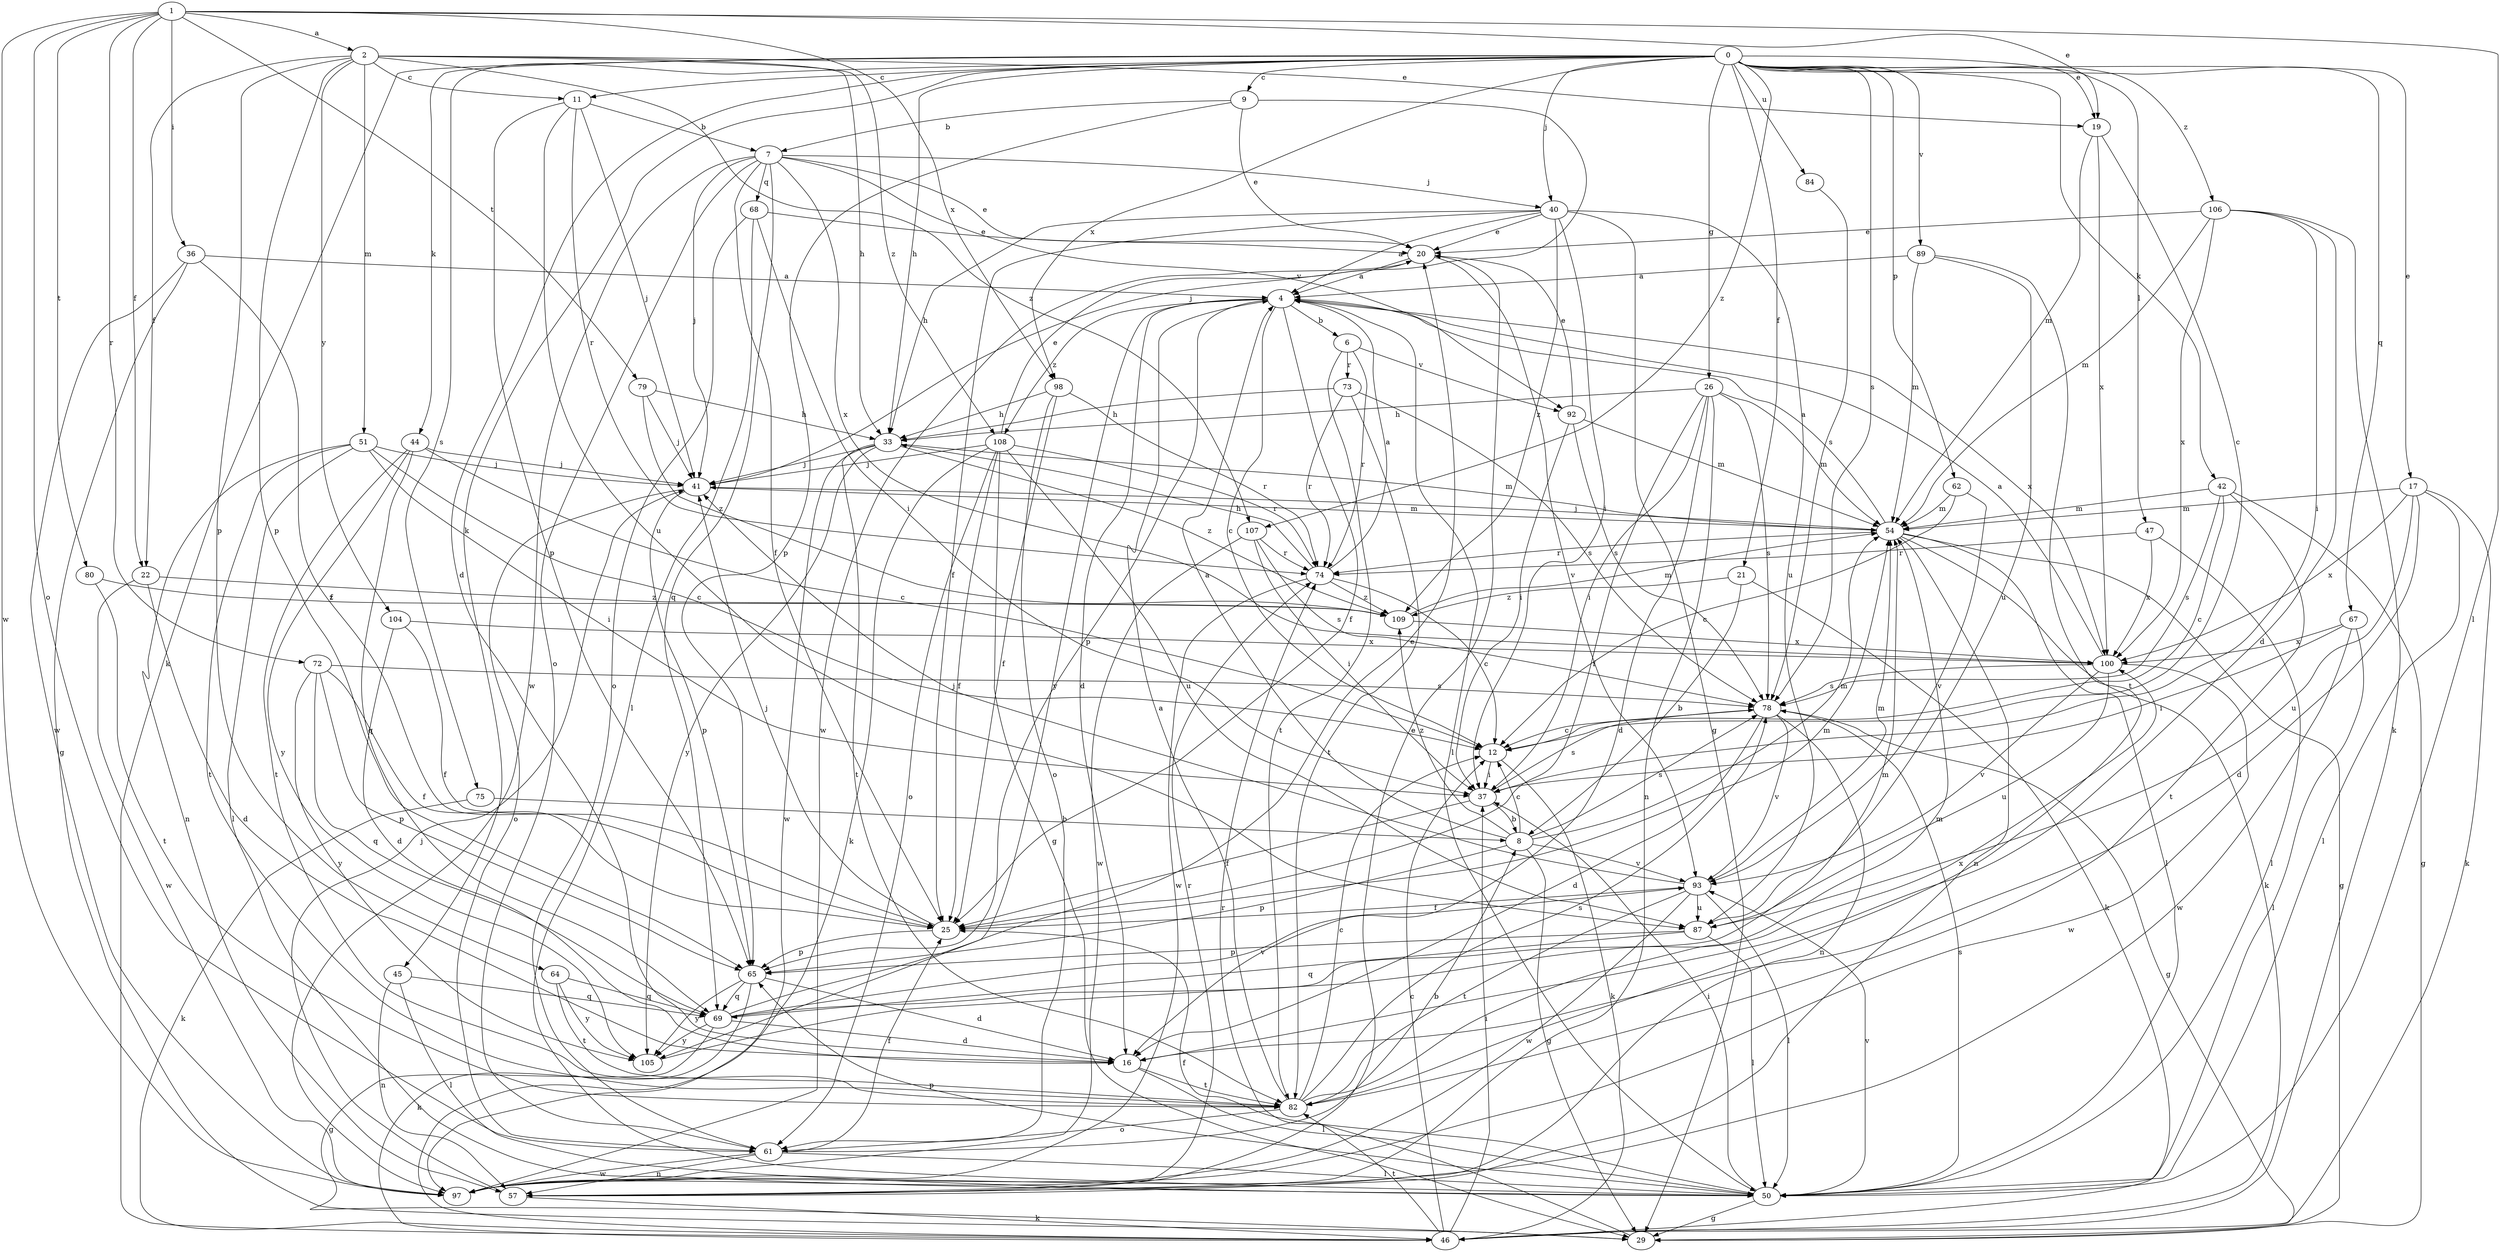 strict digraph  {
0;
1;
2;
4;
6;
7;
8;
9;
11;
12;
16;
17;
19;
20;
21;
22;
25;
26;
29;
33;
36;
37;
40;
41;
42;
44;
45;
46;
47;
50;
51;
54;
57;
61;
62;
64;
65;
67;
68;
69;
72;
73;
74;
75;
78;
79;
80;
82;
84;
87;
89;
92;
93;
97;
98;
100;
104;
105;
106;
107;
108;
109;
0 -> 9  [label=c];
0 -> 11  [label=c];
0 -> 16  [label=d];
0 -> 17  [label=e];
0 -> 19  [label=e];
0 -> 21  [label=f];
0 -> 26  [label=g];
0 -> 33  [label=h];
0 -> 40  [label=j];
0 -> 42  [label=k];
0 -> 44  [label=k];
0 -> 45  [label=k];
0 -> 46  [label=k];
0 -> 47  [label=l];
0 -> 62  [label=p];
0 -> 67  [label=q];
0 -> 75  [label=s];
0 -> 78  [label=s];
0 -> 84  [label=u];
0 -> 89  [label=v];
0 -> 98  [label=x];
0 -> 106  [label=z];
0 -> 107  [label=z];
1 -> 2  [label=a];
1 -> 19  [label=e];
1 -> 22  [label=f];
1 -> 36  [label=i];
1 -> 50  [label=l];
1 -> 61  [label=o];
1 -> 72  [label=r];
1 -> 79  [label=t];
1 -> 80  [label=t];
1 -> 97  [label=w];
1 -> 98  [label=x];
2 -> 11  [label=c];
2 -> 19  [label=e];
2 -> 22  [label=f];
2 -> 33  [label=h];
2 -> 51  [label=m];
2 -> 64  [label=p];
2 -> 65  [label=p];
2 -> 104  [label=y];
2 -> 107  [label=z];
2 -> 108  [label=z];
4 -> 6  [label=b];
4 -> 12  [label=c];
4 -> 16  [label=d];
4 -> 25  [label=f];
4 -> 50  [label=l];
4 -> 65  [label=p];
4 -> 100  [label=x];
4 -> 105  [label=y];
4 -> 108  [label=z];
6 -> 73  [label=r];
6 -> 74  [label=r];
6 -> 82  [label=t];
6 -> 92  [label=v];
7 -> 20  [label=e];
7 -> 25  [label=f];
7 -> 40  [label=j];
7 -> 41  [label=j];
7 -> 61  [label=o];
7 -> 68  [label=q];
7 -> 69  [label=q];
7 -> 92  [label=v];
7 -> 97  [label=w];
7 -> 100  [label=x];
8 -> 4  [label=a];
8 -> 12  [label=c];
8 -> 29  [label=g];
8 -> 54  [label=m];
8 -> 65  [label=p];
8 -> 78  [label=s];
8 -> 93  [label=v];
8 -> 109  [label=z];
9 -> 7  [label=b];
9 -> 20  [label=e];
9 -> 41  [label=j];
9 -> 65  [label=p];
11 -> 7  [label=b];
11 -> 41  [label=j];
11 -> 65  [label=p];
11 -> 74  [label=r];
11 -> 87  [label=u];
12 -> 37  [label=i];
12 -> 46  [label=k];
16 -> 50  [label=l];
16 -> 82  [label=t];
17 -> 16  [label=d];
17 -> 46  [label=k];
17 -> 50  [label=l];
17 -> 54  [label=m];
17 -> 87  [label=u];
17 -> 100  [label=x];
19 -> 12  [label=c];
19 -> 54  [label=m];
19 -> 100  [label=x];
20 -> 4  [label=a];
20 -> 93  [label=v];
20 -> 97  [label=w];
21 -> 8  [label=b];
21 -> 46  [label=k];
21 -> 109  [label=z];
22 -> 16  [label=d];
22 -> 97  [label=w];
22 -> 109  [label=z];
25 -> 41  [label=j];
25 -> 54  [label=m];
25 -> 65  [label=p];
26 -> 16  [label=d];
26 -> 25  [label=f];
26 -> 33  [label=h];
26 -> 37  [label=i];
26 -> 54  [label=m];
26 -> 57  [label=n];
26 -> 78  [label=s];
29 -> 74  [label=r];
33 -> 41  [label=j];
33 -> 54  [label=m];
33 -> 82  [label=t];
33 -> 97  [label=w];
33 -> 105  [label=y];
33 -> 109  [label=z];
36 -> 4  [label=a];
36 -> 25  [label=f];
36 -> 29  [label=g];
36 -> 97  [label=w];
37 -> 8  [label=b];
37 -> 25  [label=f];
37 -> 78  [label=s];
40 -> 4  [label=a];
40 -> 20  [label=e];
40 -> 25  [label=f];
40 -> 29  [label=g];
40 -> 33  [label=h];
40 -> 37  [label=i];
40 -> 87  [label=u];
40 -> 109  [label=z];
41 -> 54  [label=m];
41 -> 61  [label=o];
41 -> 65  [label=p];
42 -> 12  [label=c];
42 -> 29  [label=g];
42 -> 54  [label=m];
42 -> 78  [label=s];
42 -> 82  [label=t];
44 -> 12  [label=c];
44 -> 41  [label=j];
44 -> 69  [label=q];
44 -> 82  [label=t];
44 -> 105  [label=y];
45 -> 50  [label=l];
45 -> 57  [label=n];
45 -> 69  [label=q];
46 -> 12  [label=c];
46 -> 37  [label=i];
46 -> 82  [label=t];
47 -> 50  [label=l];
47 -> 74  [label=r];
47 -> 100  [label=x];
50 -> 25  [label=f];
50 -> 29  [label=g];
50 -> 37  [label=i];
50 -> 65  [label=p];
50 -> 78  [label=s];
50 -> 93  [label=v];
51 -> 12  [label=c];
51 -> 37  [label=i];
51 -> 41  [label=j];
51 -> 50  [label=l];
51 -> 57  [label=n];
51 -> 82  [label=t];
54 -> 4  [label=a];
54 -> 29  [label=g];
54 -> 41  [label=j];
54 -> 46  [label=k];
54 -> 50  [label=l];
54 -> 57  [label=n];
54 -> 74  [label=r];
57 -> 20  [label=e];
57 -> 41  [label=j];
57 -> 46  [label=k];
57 -> 74  [label=r];
61 -> 8  [label=b];
61 -> 25  [label=f];
61 -> 50  [label=l];
61 -> 57  [label=n];
61 -> 97  [label=w];
62 -> 12  [label=c];
62 -> 54  [label=m];
62 -> 93  [label=v];
64 -> 69  [label=q];
64 -> 82  [label=t];
64 -> 105  [label=y];
65 -> 16  [label=d];
65 -> 46  [label=k];
65 -> 69  [label=q];
65 -> 105  [label=y];
67 -> 37  [label=i];
67 -> 50  [label=l];
67 -> 97  [label=w];
67 -> 100  [label=x];
68 -> 20  [label=e];
68 -> 37  [label=i];
68 -> 50  [label=l];
68 -> 61  [label=o];
69 -> 16  [label=d];
69 -> 20  [label=e];
69 -> 29  [label=g];
69 -> 54  [label=m];
69 -> 93  [label=v];
69 -> 105  [label=y];
72 -> 25  [label=f];
72 -> 65  [label=p];
72 -> 69  [label=q];
72 -> 78  [label=s];
72 -> 105  [label=y];
73 -> 33  [label=h];
73 -> 74  [label=r];
73 -> 78  [label=s];
73 -> 82  [label=t];
74 -> 4  [label=a];
74 -> 12  [label=c];
74 -> 33  [label=h];
74 -> 97  [label=w];
74 -> 109  [label=z];
75 -> 8  [label=b];
75 -> 46  [label=k];
78 -> 12  [label=c];
78 -> 16  [label=d];
78 -> 29  [label=g];
78 -> 57  [label=n];
78 -> 93  [label=v];
79 -> 33  [label=h];
79 -> 41  [label=j];
79 -> 109  [label=z];
80 -> 82  [label=t];
80 -> 109  [label=z];
82 -> 4  [label=a];
82 -> 12  [label=c];
82 -> 54  [label=m];
82 -> 61  [label=o];
82 -> 78  [label=s];
84 -> 78  [label=s];
87 -> 50  [label=l];
87 -> 65  [label=p];
87 -> 69  [label=q];
89 -> 4  [label=a];
89 -> 54  [label=m];
89 -> 82  [label=t];
89 -> 87  [label=u];
92 -> 20  [label=e];
92 -> 37  [label=i];
92 -> 54  [label=m];
92 -> 78  [label=s];
93 -> 25  [label=f];
93 -> 41  [label=j];
93 -> 50  [label=l];
93 -> 54  [label=m];
93 -> 82  [label=t];
93 -> 87  [label=u];
93 -> 97  [label=w];
98 -> 25  [label=f];
98 -> 33  [label=h];
98 -> 61  [label=o];
98 -> 74  [label=r];
100 -> 4  [label=a];
100 -> 78  [label=s];
100 -> 87  [label=u];
100 -> 93  [label=v];
100 -> 97  [label=w];
104 -> 16  [label=d];
104 -> 25  [label=f];
104 -> 100  [label=x];
105 -> 100  [label=x];
106 -> 16  [label=d];
106 -> 20  [label=e];
106 -> 37  [label=i];
106 -> 46  [label=k];
106 -> 54  [label=m];
106 -> 100  [label=x];
107 -> 37  [label=i];
107 -> 74  [label=r];
107 -> 78  [label=s];
107 -> 97  [label=w];
108 -> 20  [label=e];
108 -> 25  [label=f];
108 -> 29  [label=g];
108 -> 41  [label=j];
108 -> 46  [label=k];
108 -> 61  [label=o];
108 -> 74  [label=r];
108 -> 87  [label=u];
109 -> 54  [label=m];
109 -> 100  [label=x];
}
